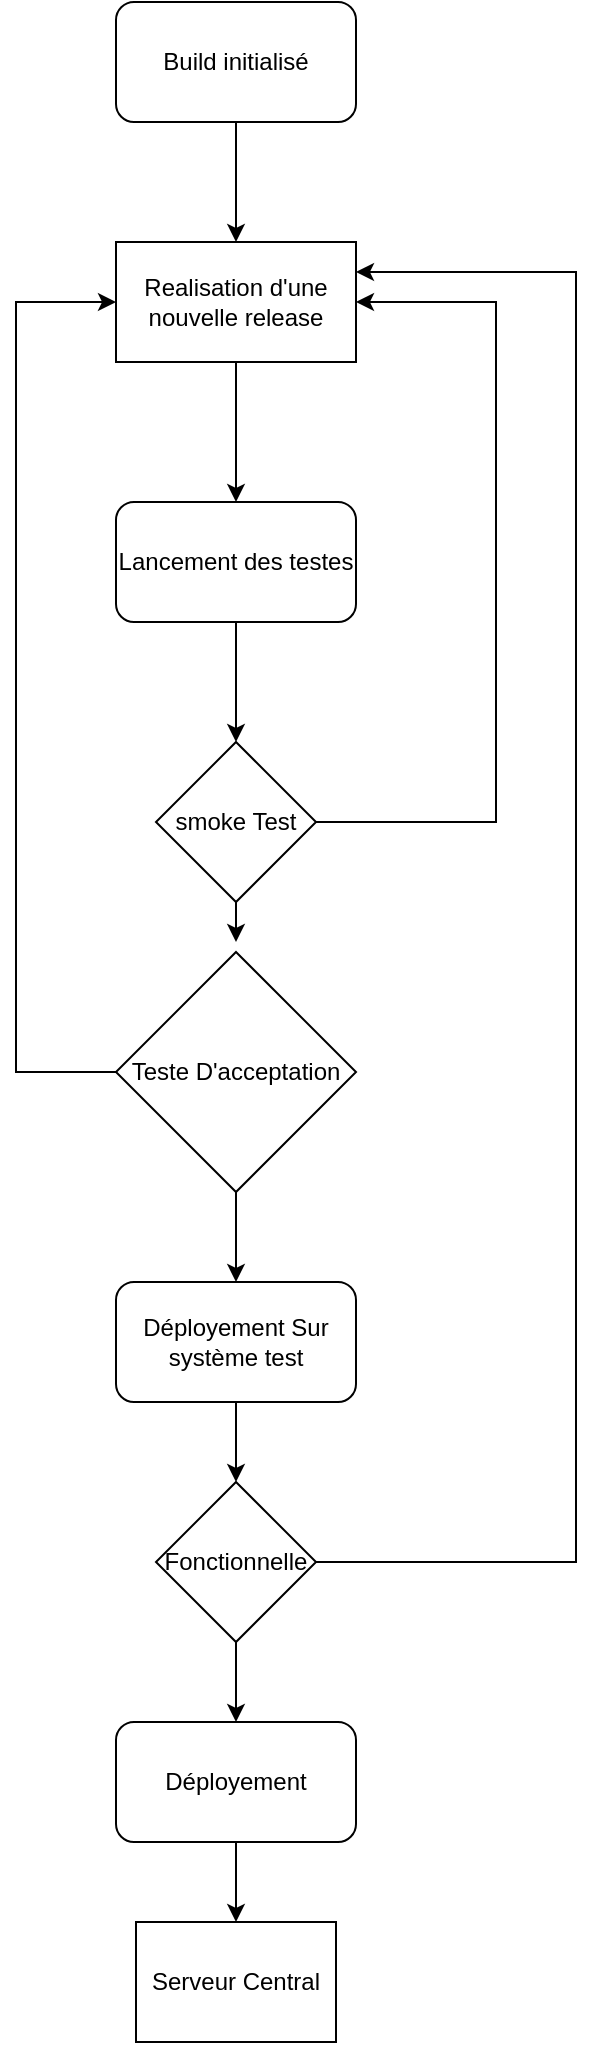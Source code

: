 <mxfile version="20.0.1" type="github">
  <diagram id="dV5EGTMWUshMltJBMqBj" name="Page-1">
    <mxGraphModel dx="870" dy="626" grid="1" gridSize="10" guides="1" tooltips="1" connect="1" arrows="1" fold="1" page="1" pageScale="1" pageWidth="827" pageHeight="1169" math="0" shadow="0">
      <root>
        <mxCell id="0" />
        <mxCell id="1" parent="0" />
        <mxCell id="BXmMsaARzzcV1XuaGJFT-1" value="Serveur Central" style="rounded=0;whiteSpace=wrap;html=1;direction=south;" vertex="1" parent="1">
          <mxGeometry x="250" y="1010" width="100" height="60" as="geometry" />
        </mxCell>
        <mxCell id="BXmMsaARzzcV1XuaGJFT-11" style="edgeStyle=orthogonalEdgeStyle;rounded=0;orthogonalLoop=1;jettySize=auto;html=1;" edge="1" parent="1" source="BXmMsaARzzcV1XuaGJFT-3" target="BXmMsaARzzcV1XuaGJFT-4">
          <mxGeometry relative="1" as="geometry" />
        </mxCell>
        <mxCell id="BXmMsaARzzcV1XuaGJFT-3" value="Build initialisé" style="rounded=1;whiteSpace=wrap;html=1;" vertex="1" parent="1">
          <mxGeometry x="240" y="50" width="120" height="60" as="geometry" />
        </mxCell>
        <mxCell id="BXmMsaARzzcV1XuaGJFT-8" style="edgeStyle=orthogonalEdgeStyle;rounded=0;orthogonalLoop=1;jettySize=auto;html=1;" edge="1" parent="1" source="BXmMsaARzzcV1XuaGJFT-4" target="BXmMsaARzzcV1XuaGJFT-5">
          <mxGeometry relative="1" as="geometry" />
        </mxCell>
        <mxCell id="BXmMsaARzzcV1XuaGJFT-4" value="Realisation d&#39;une nouvelle release" style="rounded=0;whiteSpace=wrap;html=1;" vertex="1" parent="1">
          <mxGeometry x="240" y="170" width="120" height="60" as="geometry" />
        </mxCell>
        <mxCell id="BXmMsaARzzcV1XuaGJFT-9" style="edgeStyle=orthogonalEdgeStyle;rounded=0;orthogonalLoop=1;jettySize=auto;html=1;entryX=0.5;entryY=0;entryDx=0;entryDy=0;" edge="1" parent="1" source="BXmMsaARzzcV1XuaGJFT-5" target="BXmMsaARzzcV1XuaGJFT-6">
          <mxGeometry relative="1" as="geometry" />
        </mxCell>
        <mxCell id="BXmMsaARzzcV1XuaGJFT-5" value="Lancement des testes" style="rounded=1;whiteSpace=wrap;html=1;" vertex="1" parent="1">
          <mxGeometry x="240" y="300" width="120" height="60" as="geometry" />
        </mxCell>
        <mxCell id="BXmMsaARzzcV1XuaGJFT-7" style="edgeStyle=orthogonalEdgeStyle;rounded=0;orthogonalLoop=1;jettySize=auto;html=1;entryX=1;entryY=0.5;entryDx=0;entryDy=0;" edge="1" parent="1" source="BXmMsaARzzcV1XuaGJFT-6" target="BXmMsaARzzcV1XuaGJFT-4">
          <mxGeometry relative="1" as="geometry">
            <Array as="points">
              <mxPoint x="430" y="460" />
              <mxPoint x="430" y="200" />
            </Array>
          </mxGeometry>
        </mxCell>
        <mxCell id="BXmMsaARzzcV1XuaGJFT-13" style="edgeStyle=orthogonalEdgeStyle;rounded=0;orthogonalLoop=1;jettySize=auto;html=1;exitX=0.5;exitY=1;exitDx=0;exitDy=0;" edge="1" parent="1" source="BXmMsaARzzcV1XuaGJFT-6">
          <mxGeometry relative="1" as="geometry">
            <mxPoint x="300" y="520" as="targetPoint" />
          </mxGeometry>
        </mxCell>
        <mxCell id="BXmMsaARzzcV1XuaGJFT-6" value="smoke Test" style="rhombus;whiteSpace=wrap;html=1;" vertex="1" parent="1">
          <mxGeometry x="260" y="420" width="80" height="80" as="geometry" />
        </mxCell>
        <mxCell id="BXmMsaARzzcV1XuaGJFT-23" style="edgeStyle=orthogonalEdgeStyle;rounded=0;orthogonalLoop=1;jettySize=auto;html=1;entryX=0.5;entryY=0;entryDx=0;entryDy=0;endArrow=classic;endFill=1;" edge="1" parent="1" source="BXmMsaARzzcV1XuaGJFT-12" target="BXmMsaARzzcV1XuaGJFT-22">
          <mxGeometry relative="1" as="geometry" />
        </mxCell>
        <mxCell id="BXmMsaARzzcV1XuaGJFT-12" value="Déployement Sur système test" style="rounded=1;whiteSpace=wrap;html=1;" vertex="1" parent="1">
          <mxGeometry x="240" y="690" width="120" height="60" as="geometry" />
        </mxCell>
        <mxCell id="BXmMsaARzzcV1XuaGJFT-18" style="edgeStyle=orthogonalEdgeStyle;rounded=0;orthogonalLoop=1;jettySize=auto;html=1;" edge="1" parent="1" source="BXmMsaARzzcV1XuaGJFT-17" target="BXmMsaARzzcV1XuaGJFT-12">
          <mxGeometry relative="1" as="geometry" />
        </mxCell>
        <mxCell id="BXmMsaARzzcV1XuaGJFT-20" style="edgeStyle=orthogonalEdgeStyle;rounded=0;orthogonalLoop=1;jettySize=auto;html=1;entryX=0;entryY=0.5;entryDx=0;entryDy=0;endArrow=classic;endFill=1;" edge="1" parent="1" source="BXmMsaARzzcV1XuaGJFT-17" target="BXmMsaARzzcV1XuaGJFT-4">
          <mxGeometry relative="1" as="geometry">
            <Array as="points">
              <mxPoint x="190" y="585" />
              <mxPoint x="190" y="200" />
            </Array>
          </mxGeometry>
        </mxCell>
        <mxCell id="BXmMsaARzzcV1XuaGJFT-17" value="Teste D&#39;acceptation" style="rhombus;whiteSpace=wrap;html=1;" vertex="1" parent="1">
          <mxGeometry x="240" y="525" width="120" height="120" as="geometry" />
        </mxCell>
        <mxCell id="BXmMsaARzzcV1XuaGJFT-24" style="edgeStyle=orthogonalEdgeStyle;rounded=0;orthogonalLoop=1;jettySize=auto;html=1;entryX=1;entryY=0.25;entryDx=0;entryDy=0;endArrow=classic;endFill=1;" edge="1" parent="1" source="BXmMsaARzzcV1XuaGJFT-22" target="BXmMsaARzzcV1XuaGJFT-4">
          <mxGeometry relative="1" as="geometry">
            <Array as="points">
              <mxPoint x="470" y="830" />
              <mxPoint x="470" y="185" />
            </Array>
          </mxGeometry>
        </mxCell>
        <mxCell id="BXmMsaARzzcV1XuaGJFT-29" style="edgeStyle=orthogonalEdgeStyle;rounded=0;orthogonalLoop=1;jettySize=auto;html=1;exitX=0.5;exitY=1;exitDx=0;exitDy=0;entryX=0.5;entryY=0;entryDx=0;entryDy=0;endArrow=classic;endFill=1;" edge="1" parent="1" source="BXmMsaARzzcV1XuaGJFT-22" target="BXmMsaARzzcV1XuaGJFT-27">
          <mxGeometry relative="1" as="geometry" />
        </mxCell>
        <mxCell id="BXmMsaARzzcV1XuaGJFT-22" value="Fonctionnelle" style="rhombus;whiteSpace=wrap;html=1;" vertex="1" parent="1">
          <mxGeometry x="260" y="790" width="80" height="80" as="geometry" />
        </mxCell>
        <mxCell id="BXmMsaARzzcV1XuaGJFT-28" style="edgeStyle=orthogonalEdgeStyle;rounded=0;orthogonalLoop=1;jettySize=auto;html=1;entryX=0;entryY=0.5;entryDx=0;entryDy=0;endArrow=classic;endFill=1;" edge="1" parent="1" source="BXmMsaARzzcV1XuaGJFT-27" target="BXmMsaARzzcV1XuaGJFT-1">
          <mxGeometry relative="1" as="geometry" />
        </mxCell>
        <mxCell id="BXmMsaARzzcV1XuaGJFT-27" value="Déployement" style="rounded=1;whiteSpace=wrap;html=1;" vertex="1" parent="1">
          <mxGeometry x="240" y="910" width="120" height="60" as="geometry" />
        </mxCell>
      </root>
    </mxGraphModel>
  </diagram>
</mxfile>
